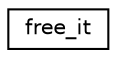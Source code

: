 digraph "Graphical Class Hierarchy"
{
  edge [fontname="Helvetica",fontsize="10",labelfontname="Helvetica",labelfontsize="10"];
  node [fontname="Helvetica",fontsize="10",shape=record];
  rankdir="LR";
  Node1 [label="free_it",height=0.2,width=0.4,color="black", fillcolor="white", style="filled",URL="$structfree__it.html"];
}
